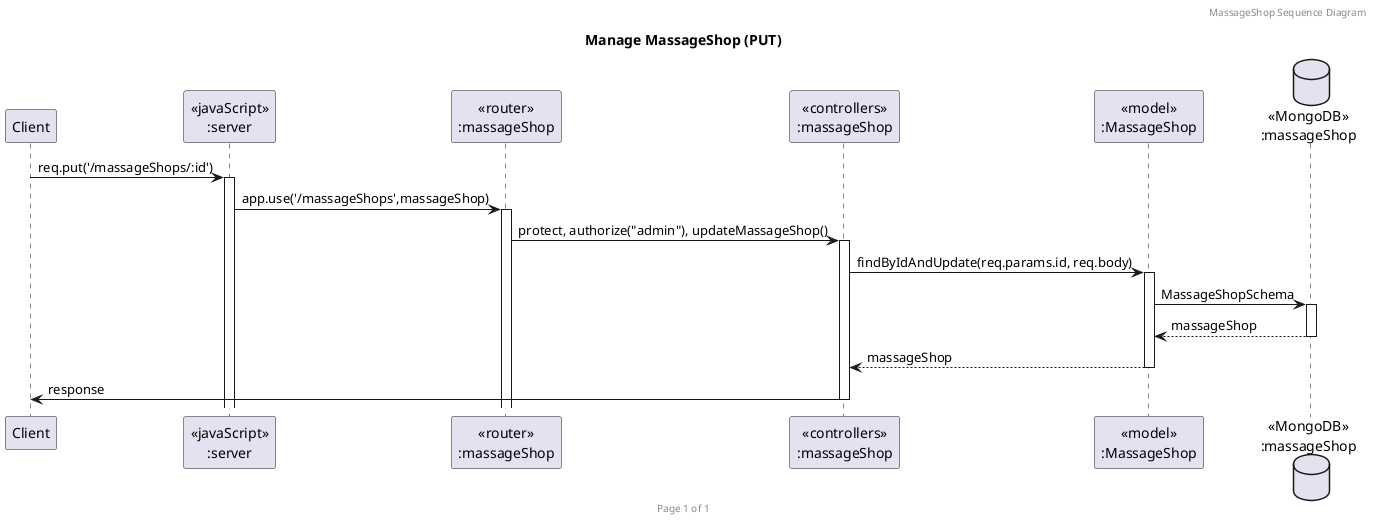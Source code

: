 @startuml Manage MassageShop (PUT)


header MassageShop Sequence Diagram
footer Page %page% of %lastpage%
title "Manage MassageShop (PUT)"


participant "Client" as client
participant "<<javaScript>>\n:server" as server
participant "<<router>>\n:massageShop" as routerMassageShops
participant "<<controllers>>\n:massageShop" as controllersMassageShops
participant "<<model>>\n:MassageShop" as modelMassageShop
database "<<MongoDB>>\n:massageShop" as MassageShopsDatabase


client->server ++:req.put('/massageShops/:id')
server->routerMassageShops ++:app.use('/massageShops',massageShop)
routerMassageShops -> controllersMassageShops ++:protect, authorize("admin"), updateMassageShop()
controllersMassageShops->modelMassageShop ++:findByIdAndUpdate(req.params.id, req.body)
modelMassageShop ->MassageShopsDatabase ++: MassageShopSchema
MassageShopsDatabase --> modelMassageShop --: massageShop
controllersMassageShops <-- modelMassageShop --:massageShop
controllersMassageShops->client --:response


@enduml